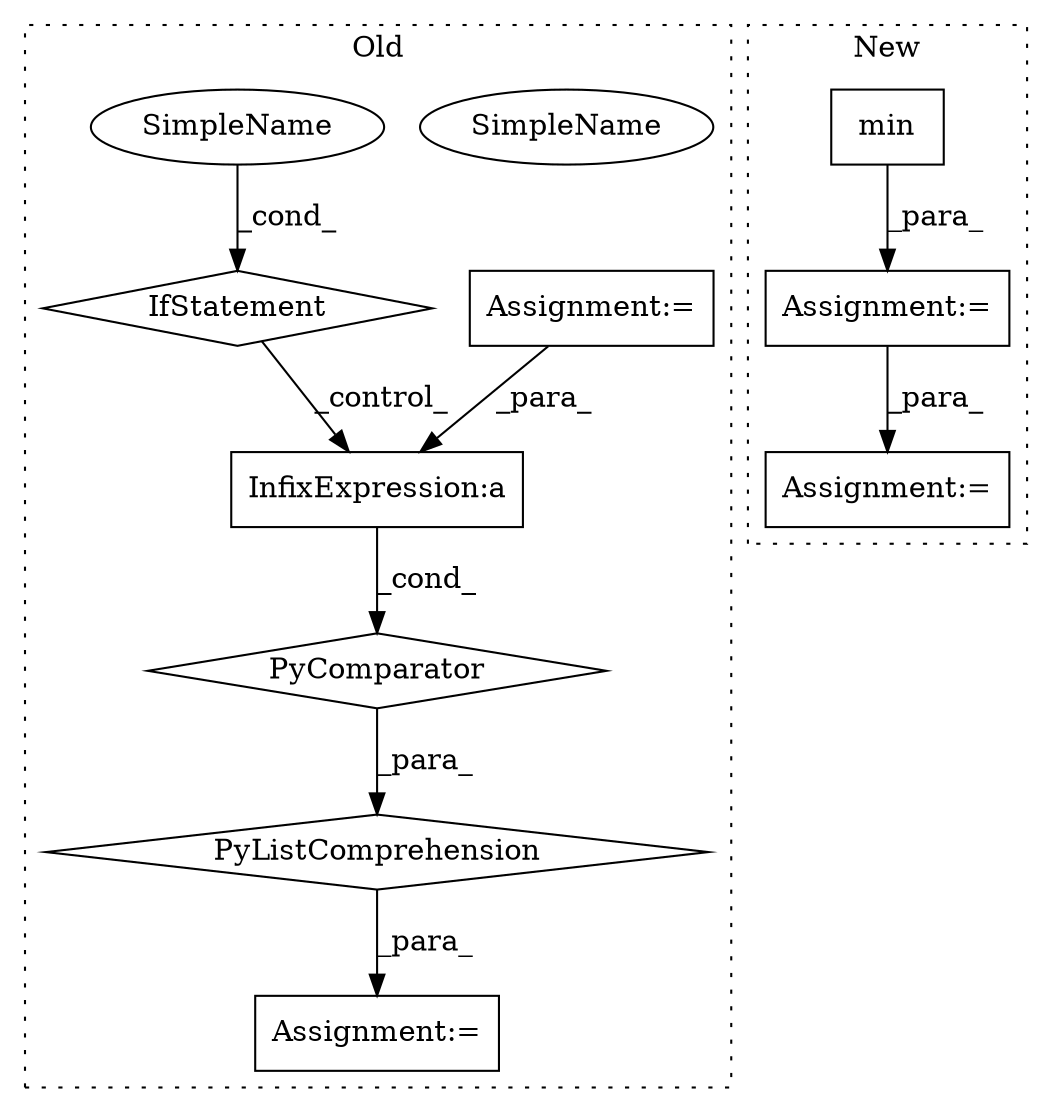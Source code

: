 digraph G {
subgraph cluster0 {
1 [label="PyListComprehension" a="109" s="2636" l="137" shape="diamond"];
3 [label="PyComparator" a="113" s="2743" l="22" shape="diamond"];
4 [label="Assignment:=" a="7" s="2743" l="22" shape="box"];
5 [label="Assignment:=" a="7" s="2624" l="12" shape="box"];
8 [label="InfixExpression:a" a="27" s="2639" l="3" shape="box"];
9 [label="IfStatement" a="25" s="2743" l="22" shape="diamond"];
10 [label="SimpleName" a="42" s="2760" l="5" shape="ellipse"];
11 [label="SimpleName" a="42" s="2760" l="5" shape="ellipse"];
label = "Old";
style="dotted";
}
subgraph cluster1 {
2 [label="min" a="32" s="2637" l="5" shape="box"];
6 [label="Assignment:=" a="7" s="2753" l="1" shape="box"];
7 [label="Assignment:=" a="7" s="2689" l="1" shape="box"];
label = "New";
style="dotted";
}
1 -> 5 [label="_para_"];
2 -> 7 [label="_para_"];
3 -> 1 [label="_para_"];
4 -> 8 [label="_para_"];
7 -> 6 [label="_para_"];
8 -> 3 [label="_cond_"];
9 -> 8 [label="_control_"];
11 -> 9 [label="_cond_"];
}